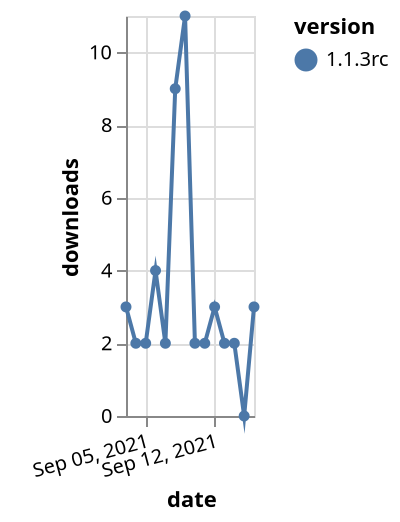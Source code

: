 {"$schema": "https://vega.github.io/schema/vega-lite/v5.json", "description": "A simple bar chart with embedded data.", "data": {"values": [{"date": "2021-09-03", "total": 3437, "delta": 3, "version": "1.1.3rc"}, {"date": "2021-09-04", "total": 3439, "delta": 2, "version": "1.1.3rc"}, {"date": "2021-09-05", "total": 3441, "delta": 2, "version": "1.1.3rc"}, {"date": "2021-09-06", "total": 3445, "delta": 4, "version": "1.1.3rc"}, {"date": "2021-09-07", "total": 3447, "delta": 2, "version": "1.1.3rc"}, {"date": "2021-09-08", "total": 3456, "delta": 9, "version": "1.1.3rc"}, {"date": "2021-09-09", "total": 3467, "delta": 11, "version": "1.1.3rc"}, {"date": "2021-09-10", "total": 3469, "delta": 2, "version": "1.1.3rc"}, {"date": "2021-09-11", "total": 3471, "delta": 2, "version": "1.1.3rc"}, {"date": "2021-09-12", "total": 3474, "delta": 3, "version": "1.1.3rc"}, {"date": "2021-09-13", "total": 3476, "delta": 2, "version": "1.1.3rc"}, {"date": "2021-09-14", "total": 3478, "delta": 2, "version": "1.1.3rc"}, {"date": "2021-09-15", "total": 3478, "delta": 0, "version": "1.1.3rc"}, {"date": "2021-09-16", "total": 3481, "delta": 3, "version": "1.1.3rc"}]}, "width": "container", "mark": {"type": "line", "point": {"filled": true}}, "encoding": {"x": {"field": "date", "type": "temporal", "timeUnit": "yearmonthdate", "title": "date", "axis": {"labelAngle": -15}}, "y": {"field": "delta", "type": "quantitative", "title": "downloads"}, "color": {"field": "version", "type": "nominal"}, "tooltip": {"field": "delta"}}}